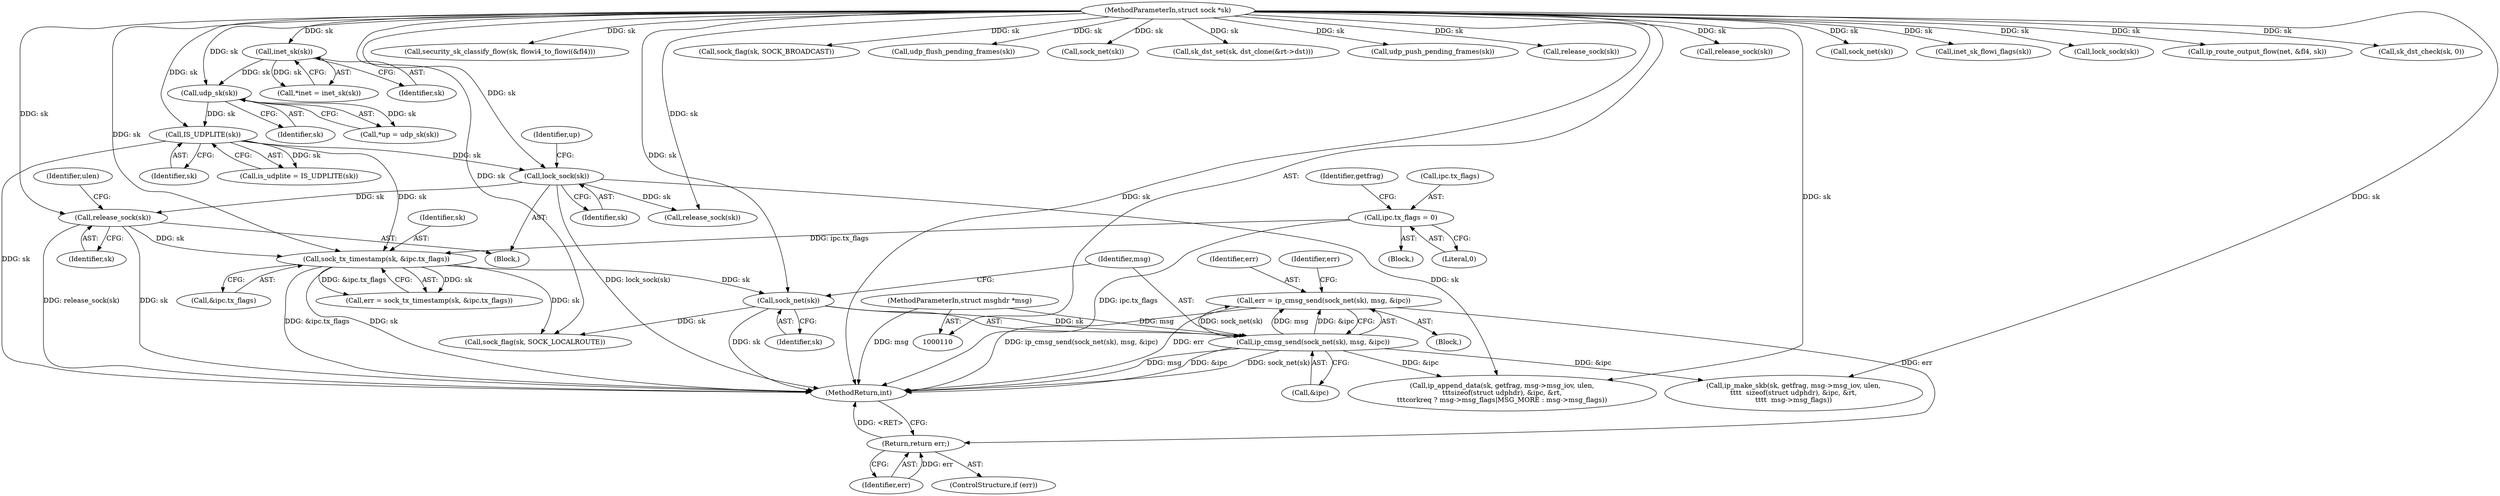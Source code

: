 digraph "0_linux_f6d8bd051c391c1c0458a30b2a7abcd939329259_32@API" {
"1000349" [label="(Call,err = ip_cmsg_send(sock_net(sk), msg, &ipc))"];
"1000351" [label="(Call,ip_cmsg_send(sock_net(sk), msg, &ipc))"];
"1000352" [label="(Call,sock_net(sk))"];
"1000334" [label="(Call,sock_tx_timestamp(sk, &ipc.tx_flags))"];
"1000153" [label="(Call,IS_UDPLITE(sk))"];
"1000124" [label="(Call,udp_sk(sk))"];
"1000119" [label="(Call,inet_sk(sk))"];
"1000112" [label="(MethodParameterIn,struct sock *sk)"];
"1000229" [label="(Call,release_sock(sk))"];
"1000207" [label="(Call,lock_sock(sk))"];
"1000191" [label="(Call,ipc.tx_flags = 0)"];
"1000113" [label="(MethodParameterIn,struct msghdr *msg)"];
"1000359" [label="(Return,return err;)"];
"1000348" [label="(Block,)"];
"1000197" [label="(Identifier,getfrag)"];
"1000559" [label="(Call,security_sk_classify_flow(sk, flowi4_to_flowi(&fl4)))"];
"1000355" [label="(Call,&ipc)"];
"1000349" [label="(Call,err = ip_cmsg_send(sock_net(sk), msg, &ipc))"];
"1000649" [label="(Call,ip_make_skb(sk, getfrag, msg->msg_iov, ulen,\n\t\t\t\t  sizeof(struct udphdr), &ipc, &rt,\n\t\t\t\t  msg->msg_flags))"];
"1000122" [label="(Call,*up = udp_sk(sk))"];
"1000151" [label="(Call,is_udplite = IS_UDPLITE(sk))"];
"1000191" [label="(Call,ipc.tx_flags = 0)"];
"1000334" [label="(Call,sock_tx_timestamp(sk, &ipc.tx_flags))"];
"1000335" [label="(Identifier,sk)"];
"1000232" [label="(Identifier,ulen)"];
"1000223" [label="(Call,release_sock(sk))"];
"1000603" [label="(Call,sock_flag(sk, SOCK_BROADCAST))"];
"1000212" [label="(Identifier,up)"];
"1000360" [label="(Identifier,err)"];
"1000332" [label="(Call,err = sock_tx_timestamp(sk, &ipc.tx_flags))"];
"1000206" [label="(Block,)"];
"1000117" [label="(Call,*inet = inet_sk(sk))"];
"1000769" [label="(Call,udp_flush_pending_frames(sk))"];
"1000113" [label="(MethodParameterIn,struct msghdr *msg)"];
"1000120" [label="(Identifier,sk)"];
"1000359" [label="(Return,return err;)"];
"1000353" [label="(Identifier,sk)"];
"1000119" [label="(Call,inet_sk(sk))"];
"1000824" [label="(Call,sock_net(sk))"];
"1000609" [label="(Call,sk_dst_set(sk, dst_clone(&rt->dst)))"];
"1000354" [label="(Identifier,msg)"];
"1000777" [label="(Call,udp_push_pending_frames(sk))"];
"1000792" [label="(Call,release_sock(sk))"];
"1000230" [label="(Identifier,sk)"];
"1000744" [label="(Call,ip_append_data(sk, getfrag, msg->msg_iov, ulen,\n\t\t\tsizeof(struct udphdr), &ipc, &rt,\n\t\t\tcorkreq ? msg->msg_flags|MSG_MORE : msg->msg_flags))"];
"1000124" [label="(Call,udp_sk(sk))"];
"1000153" [label="(Call,IS_UDPLITE(sk))"];
"1000229" [label="(Call,release_sock(sk))"];
"1000207" [label="(Call,lock_sock(sk))"];
"1000461" [label="(Call,sock_flag(sk, SOCK_LOCALROUTE))"];
"1000125" [label="(Identifier,sk)"];
"1000690" [label="(Call,release_sock(sk))"];
"1000112" [label="(MethodParameterIn,struct sock *sk)"];
"1000850" [label="(MethodReturn,int)"];
"1000350" [label="(Identifier,err)"];
"1000195" [label="(Literal,0)"];
"1000154" [label="(Identifier,sk)"];
"1000115" [label="(Block,)"];
"1000358" [label="(Identifier,err)"];
"1000533" [label="(Call,sock_net(sk))"];
"1000550" [label="(Call,inet_sk_flowi_flags(sk))"];
"1000192" [label="(Call,ipc.tx_flags)"];
"1000682" [label="(Call,lock_sock(sk))"];
"1000357" [label="(ControlStructure,if (err))"];
"1000566" [label="(Call,ip_route_output_flow(net, &fl4, sk))"];
"1000336" [label="(Call,&ipc.tx_flags)"];
"1000208" [label="(Identifier,sk)"];
"1000352" [label="(Call,sock_net(sk))"];
"1000521" [label="(Call,sk_dst_check(sk, 0))"];
"1000351" [label="(Call,ip_cmsg_send(sock_net(sk), msg, &ipc))"];
"1000349" -> "1000348"  [label="AST: "];
"1000349" -> "1000351"  [label="CFG: "];
"1000350" -> "1000349"  [label="AST: "];
"1000351" -> "1000349"  [label="AST: "];
"1000358" -> "1000349"  [label="CFG: "];
"1000349" -> "1000850"  [label="DDG: ip_cmsg_send(sock_net(sk), msg, &ipc)"];
"1000349" -> "1000850"  [label="DDG: err"];
"1000351" -> "1000349"  [label="DDG: sock_net(sk)"];
"1000351" -> "1000349"  [label="DDG: msg"];
"1000351" -> "1000349"  [label="DDG: &ipc"];
"1000349" -> "1000359"  [label="DDG: err"];
"1000351" -> "1000355"  [label="CFG: "];
"1000352" -> "1000351"  [label="AST: "];
"1000354" -> "1000351"  [label="AST: "];
"1000355" -> "1000351"  [label="AST: "];
"1000351" -> "1000850"  [label="DDG: sock_net(sk)"];
"1000351" -> "1000850"  [label="DDG: msg"];
"1000351" -> "1000850"  [label="DDG: &ipc"];
"1000352" -> "1000351"  [label="DDG: sk"];
"1000113" -> "1000351"  [label="DDG: msg"];
"1000351" -> "1000649"  [label="DDG: &ipc"];
"1000351" -> "1000744"  [label="DDG: &ipc"];
"1000352" -> "1000353"  [label="CFG: "];
"1000353" -> "1000352"  [label="AST: "];
"1000354" -> "1000352"  [label="CFG: "];
"1000352" -> "1000850"  [label="DDG: sk"];
"1000334" -> "1000352"  [label="DDG: sk"];
"1000112" -> "1000352"  [label="DDG: sk"];
"1000352" -> "1000461"  [label="DDG: sk"];
"1000334" -> "1000332"  [label="AST: "];
"1000334" -> "1000336"  [label="CFG: "];
"1000335" -> "1000334"  [label="AST: "];
"1000336" -> "1000334"  [label="AST: "];
"1000332" -> "1000334"  [label="CFG: "];
"1000334" -> "1000850"  [label="DDG: &ipc.tx_flags"];
"1000334" -> "1000850"  [label="DDG: sk"];
"1000334" -> "1000332"  [label="DDG: sk"];
"1000334" -> "1000332"  [label="DDG: &ipc.tx_flags"];
"1000153" -> "1000334"  [label="DDG: sk"];
"1000229" -> "1000334"  [label="DDG: sk"];
"1000112" -> "1000334"  [label="DDG: sk"];
"1000191" -> "1000334"  [label="DDG: ipc.tx_flags"];
"1000334" -> "1000461"  [label="DDG: sk"];
"1000153" -> "1000151"  [label="AST: "];
"1000153" -> "1000154"  [label="CFG: "];
"1000154" -> "1000153"  [label="AST: "];
"1000151" -> "1000153"  [label="CFG: "];
"1000153" -> "1000850"  [label="DDG: sk"];
"1000153" -> "1000151"  [label="DDG: sk"];
"1000124" -> "1000153"  [label="DDG: sk"];
"1000112" -> "1000153"  [label="DDG: sk"];
"1000153" -> "1000207"  [label="DDG: sk"];
"1000124" -> "1000122"  [label="AST: "];
"1000124" -> "1000125"  [label="CFG: "];
"1000125" -> "1000124"  [label="AST: "];
"1000122" -> "1000124"  [label="CFG: "];
"1000124" -> "1000122"  [label="DDG: sk"];
"1000119" -> "1000124"  [label="DDG: sk"];
"1000112" -> "1000124"  [label="DDG: sk"];
"1000119" -> "1000117"  [label="AST: "];
"1000119" -> "1000120"  [label="CFG: "];
"1000120" -> "1000119"  [label="AST: "];
"1000117" -> "1000119"  [label="CFG: "];
"1000119" -> "1000117"  [label="DDG: sk"];
"1000112" -> "1000119"  [label="DDG: sk"];
"1000112" -> "1000110"  [label="AST: "];
"1000112" -> "1000850"  [label="DDG: sk"];
"1000112" -> "1000207"  [label="DDG: sk"];
"1000112" -> "1000223"  [label="DDG: sk"];
"1000112" -> "1000229"  [label="DDG: sk"];
"1000112" -> "1000461"  [label="DDG: sk"];
"1000112" -> "1000521"  [label="DDG: sk"];
"1000112" -> "1000533"  [label="DDG: sk"];
"1000112" -> "1000550"  [label="DDG: sk"];
"1000112" -> "1000559"  [label="DDG: sk"];
"1000112" -> "1000566"  [label="DDG: sk"];
"1000112" -> "1000603"  [label="DDG: sk"];
"1000112" -> "1000609"  [label="DDG: sk"];
"1000112" -> "1000649"  [label="DDG: sk"];
"1000112" -> "1000682"  [label="DDG: sk"];
"1000112" -> "1000690"  [label="DDG: sk"];
"1000112" -> "1000744"  [label="DDG: sk"];
"1000112" -> "1000769"  [label="DDG: sk"];
"1000112" -> "1000777"  [label="DDG: sk"];
"1000112" -> "1000792"  [label="DDG: sk"];
"1000112" -> "1000824"  [label="DDG: sk"];
"1000229" -> "1000206"  [label="AST: "];
"1000229" -> "1000230"  [label="CFG: "];
"1000230" -> "1000229"  [label="AST: "];
"1000232" -> "1000229"  [label="CFG: "];
"1000229" -> "1000850"  [label="DDG: release_sock(sk)"];
"1000229" -> "1000850"  [label="DDG: sk"];
"1000207" -> "1000229"  [label="DDG: sk"];
"1000207" -> "1000206"  [label="AST: "];
"1000207" -> "1000208"  [label="CFG: "];
"1000208" -> "1000207"  [label="AST: "];
"1000212" -> "1000207"  [label="CFG: "];
"1000207" -> "1000850"  [label="DDG: lock_sock(sk)"];
"1000207" -> "1000223"  [label="DDG: sk"];
"1000207" -> "1000744"  [label="DDG: sk"];
"1000191" -> "1000115"  [label="AST: "];
"1000191" -> "1000195"  [label="CFG: "];
"1000192" -> "1000191"  [label="AST: "];
"1000195" -> "1000191"  [label="AST: "];
"1000197" -> "1000191"  [label="CFG: "];
"1000191" -> "1000850"  [label="DDG: ipc.tx_flags"];
"1000113" -> "1000110"  [label="AST: "];
"1000113" -> "1000850"  [label="DDG: msg"];
"1000359" -> "1000357"  [label="AST: "];
"1000359" -> "1000360"  [label="CFG: "];
"1000360" -> "1000359"  [label="AST: "];
"1000850" -> "1000359"  [label="CFG: "];
"1000359" -> "1000850"  [label="DDG: <RET>"];
"1000360" -> "1000359"  [label="DDG: err"];
}
